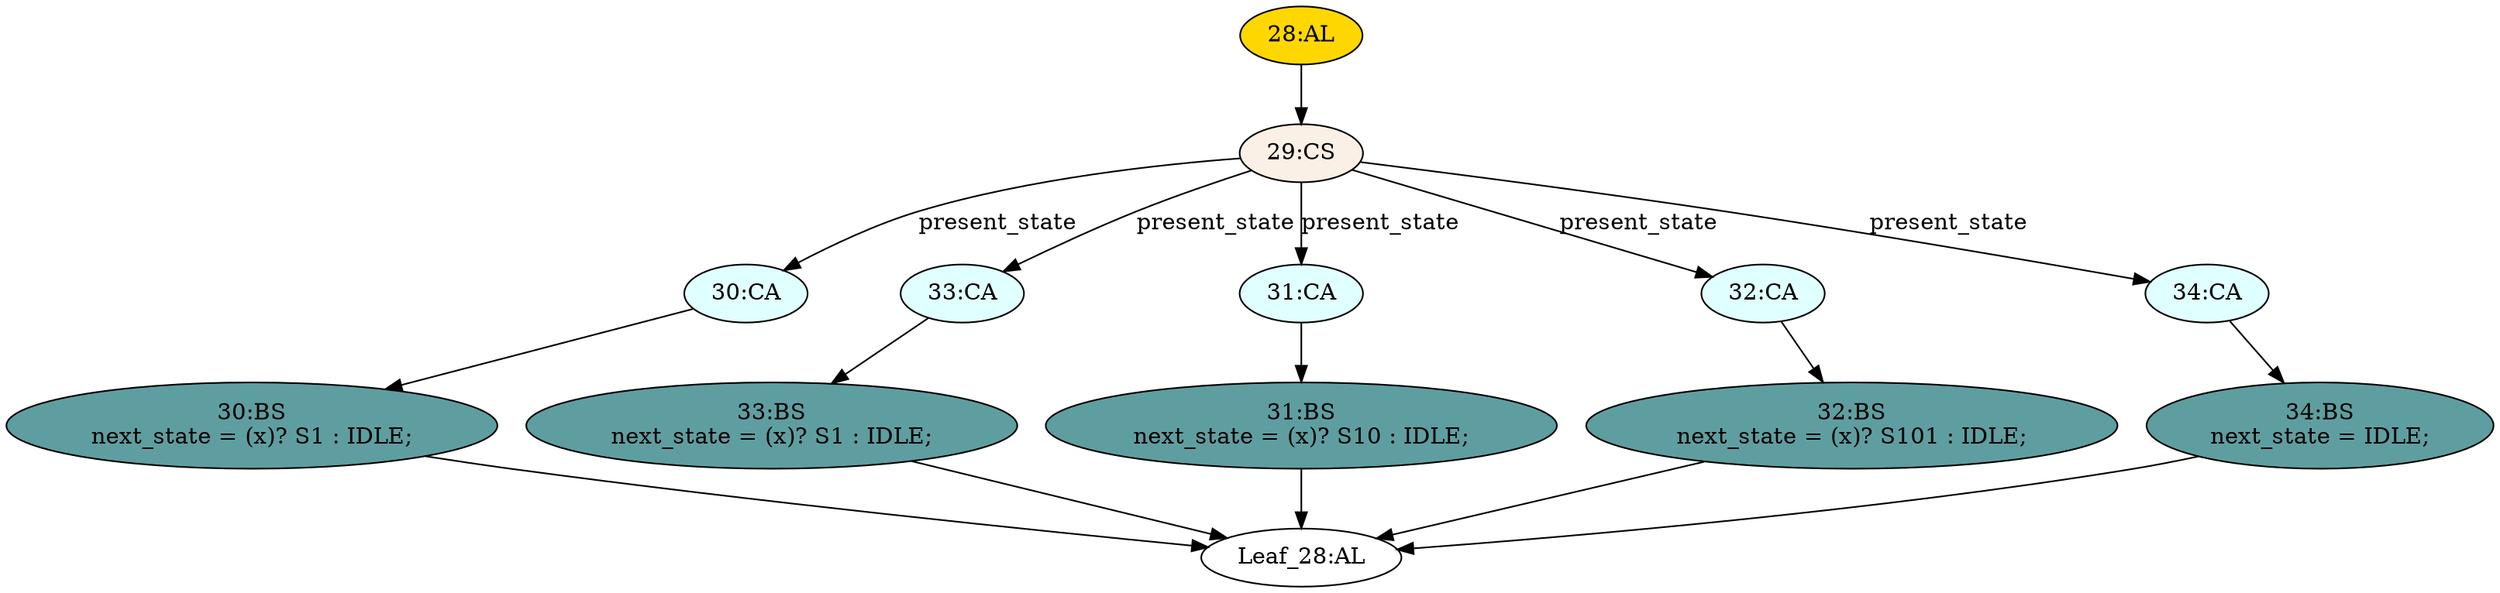 strict digraph "" {
	node [label="\N"];
	"30:CA"	[ast="<pyverilog.vparser.ast.Case object at 0x7f851f7e1050>",
		fillcolor=lightcyan,
		label="30:CA",
		statements="[]",
		style=filled,
		typ=Case];
	"30:BS"	[ast="<pyverilog.vparser.ast.BlockingSubstitution object at 0x7f851f7f4090>",
		fillcolor=cadetblue,
		label="30:BS
next_state = (x)? S1 : IDLE;",
		statements="[<pyverilog.vparser.ast.BlockingSubstitution object at 0x7f851f7f4090>]",
		style=filled,
		typ=BlockingSubstitution];
	"30:CA" -> "30:BS"	[cond="[]",
		lineno=None];
	"33:CA"	[ast="<pyverilog.vparser.ast.Case object at 0x7f851f7e1090>",
		fillcolor=lightcyan,
		label="33:CA",
		statements="[]",
		style=filled,
		typ=Case];
	"33:BS"	[ast="<pyverilog.vparser.ast.BlockingSubstitution object at 0x7f851f7e1110>",
		fillcolor=cadetblue,
		label="33:BS
next_state = (x)? S1 : IDLE;",
		statements="[<pyverilog.vparser.ast.BlockingSubstitution object at 0x7f851f7e1110>]",
		style=filled,
		typ=BlockingSubstitution];
	"33:CA" -> "33:BS"	[cond="[]",
		lineno=None];
	"31:CA"	[ast="<pyverilog.vparser.ast.Case object at 0x7f851f7e1350>",
		fillcolor=lightcyan,
		label="31:CA",
		statements="[]",
		style=filled,
		typ=Case];
	"31:BS"	[ast="<pyverilog.vparser.ast.BlockingSubstitution object at 0x7f851f7e13d0>",
		fillcolor=cadetblue,
		label="31:BS
next_state = (x)? S10 : IDLE;",
		statements="[<pyverilog.vparser.ast.BlockingSubstitution object at 0x7f851f7e13d0>]",
		style=filled,
		typ=BlockingSubstitution];
	"31:CA" -> "31:BS"	[cond="[]",
		lineno=None];
	"Leaf_28:AL"	[def_var="['next_state']",
		label="Leaf_28:AL"];
	"32:BS"	[ast="<pyverilog.vparser.ast.BlockingSubstitution object at 0x7f851f7e1610>",
		fillcolor=cadetblue,
		label="32:BS
next_state = (x)? S101 : IDLE;",
		statements="[<pyverilog.vparser.ast.BlockingSubstitution object at 0x7f851f7e1610>]",
		style=filled,
		typ=BlockingSubstitution];
	"32:BS" -> "Leaf_28:AL"	[cond="[]",
		lineno=None];
	"32:CA"	[ast="<pyverilog.vparser.ast.Case object at 0x7f851f7e1850>",
		fillcolor=lightcyan,
		label="32:CA",
		statements="[]",
		style=filled,
		typ=Case];
	"32:CA" -> "32:BS"	[cond="[]",
		lineno=None];
	"30:BS" -> "Leaf_28:AL"	[cond="[]",
		lineno=None];
	"34:BS"	[ast="<pyverilog.vparser.ast.BlockingSubstitution object at 0x7f851f7e1910>",
		fillcolor=cadetblue,
		label="34:BS
next_state = IDLE;",
		statements="[<pyverilog.vparser.ast.BlockingSubstitution object at 0x7f851f7e1910>]",
		style=filled,
		typ=BlockingSubstitution];
	"34:BS" -> "Leaf_28:AL"	[cond="[]",
		lineno=None];
	"34:CA"	[ast="<pyverilog.vparser.ast.Case object at 0x7f851f7e1a50>",
		fillcolor=lightcyan,
		label="34:CA",
		statements="[]",
		style=filled,
		typ=Case];
	"34:CA" -> "34:BS"	[cond="[]",
		lineno=None];
	"29:CS"	[ast="<pyverilog.vparser.ast.CaseStatement object at 0x7f851f7e1a90>",
		fillcolor=linen,
		label="29:CS",
		statements="[]",
		style=filled,
		typ=CaseStatement];
	"29:CS" -> "30:CA"	[cond="['present_state']",
		label=present_state,
		lineno=29];
	"29:CS" -> "33:CA"	[cond="['present_state']",
		label=present_state,
		lineno=29];
	"29:CS" -> "31:CA"	[cond="['present_state']",
		label=present_state,
		lineno=29];
	"29:CS" -> "32:CA"	[cond="['present_state']",
		label=present_state,
		lineno=29];
	"29:CS" -> "34:CA"	[cond="['present_state']",
		label=present_state,
		lineno=29];
	"28:AL"	[ast="<pyverilog.vparser.ast.Always object at 0x7f851f7e1bd0>",
		clk_sens=False,
		fillcolor=gold,
		label="28:AL",
		sens="['x', 'IDLE']",
		statements="[]",
		style=filled,
		typ=Always,
		use_var="['x', 'IDLE', 'present_state']"];
	"28:AL" -> "29:CS"	[cond="[]",
		lineno=None];
	"33:BS" -> "Leaf_28:AL"	[cond="[]",
		lineno=None];
	"31:BS" -> "Leaf_28:AL"	[cond="[]",
		lineno=None];
}
